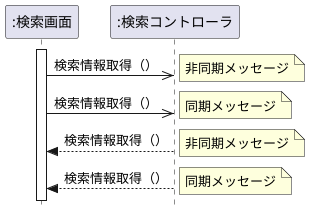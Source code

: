 @startuml 図4-4 同期メッセージと非同期メッセージ
 hide footbox
skinparam style strictuml /' 厳密なUMLに準拠する'/
participant ":検索画面" as seach
participant ":検索コントローラ" as control

activate seach
seach ->> control: 検索情報取得（）
deactivate control
note right  : 非同期メッセージ


seach ->> control: 検索情報取得（）
note right  : 同期メッセージ


seach <-- control: 検索情報取得（）
note right  : 非同期メッセージ

seach <-- control: 検索情報取得（）
note right  : 同期メッセージ


@enduml